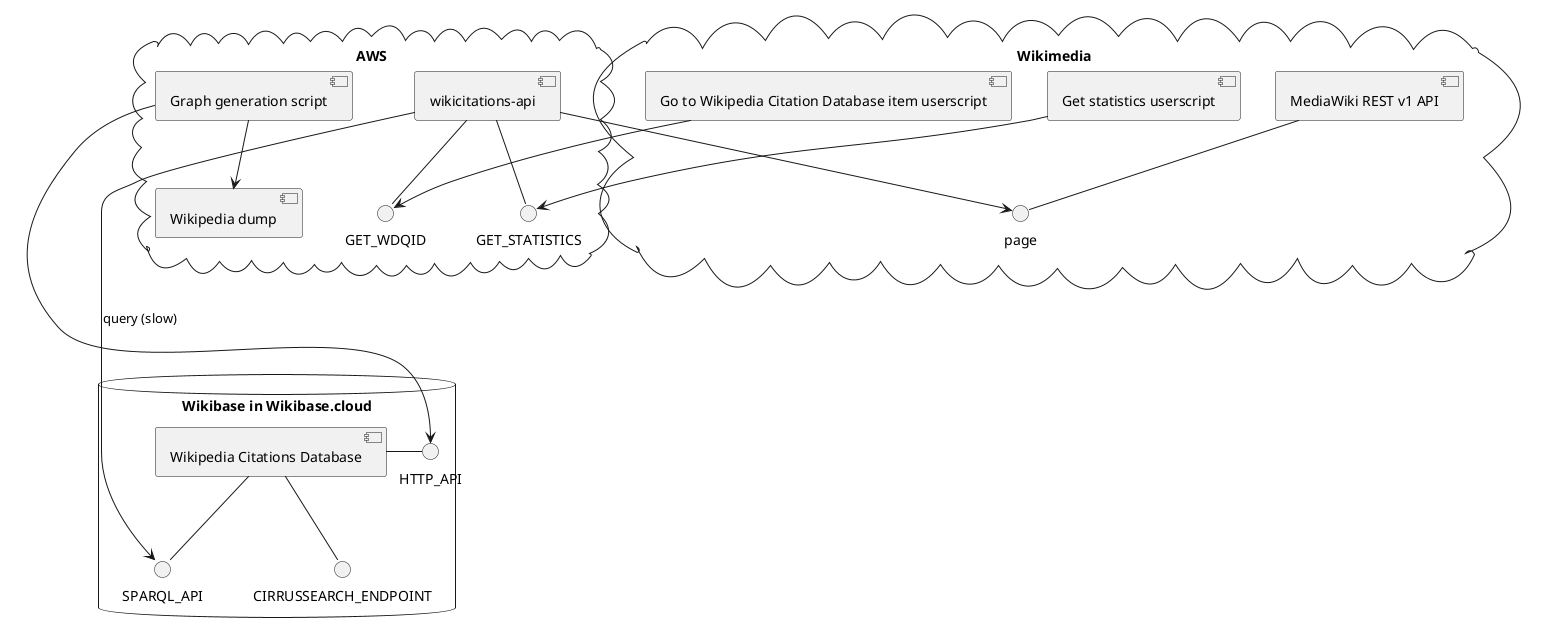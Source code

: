 @startuml
'https://plantuml.com/component-diagram

cloud AWS {
    [Wikipedia dump] as WD
    [Graph generation script] as GGS
    GGS --> WD
    [wikicitations-api] as WA
    WA -- GET_WDQID
    WA -- GET_STATISTICS
}

cloud "Wikimedia"{
  WA --> page
  [Get statistics userscript] as US
  US --> GET_STATISTICS
  [Go to Wikipedia Citation Database item userscript] --> GET_WDQID
  [MediaWiki REST v1 API] -- page
}

database "Wikibase in Wikibase.cloud" {
    GGS --> HTTP_API
    [Wikipedia Citations Database] as WC
    WC -- CIRRUSSEARCH_ENDPOINT
    WC - HTTP_API
    WC -- SPARQL_API
    WA -----> SPARQL_API : query (slow)
}
@enduml